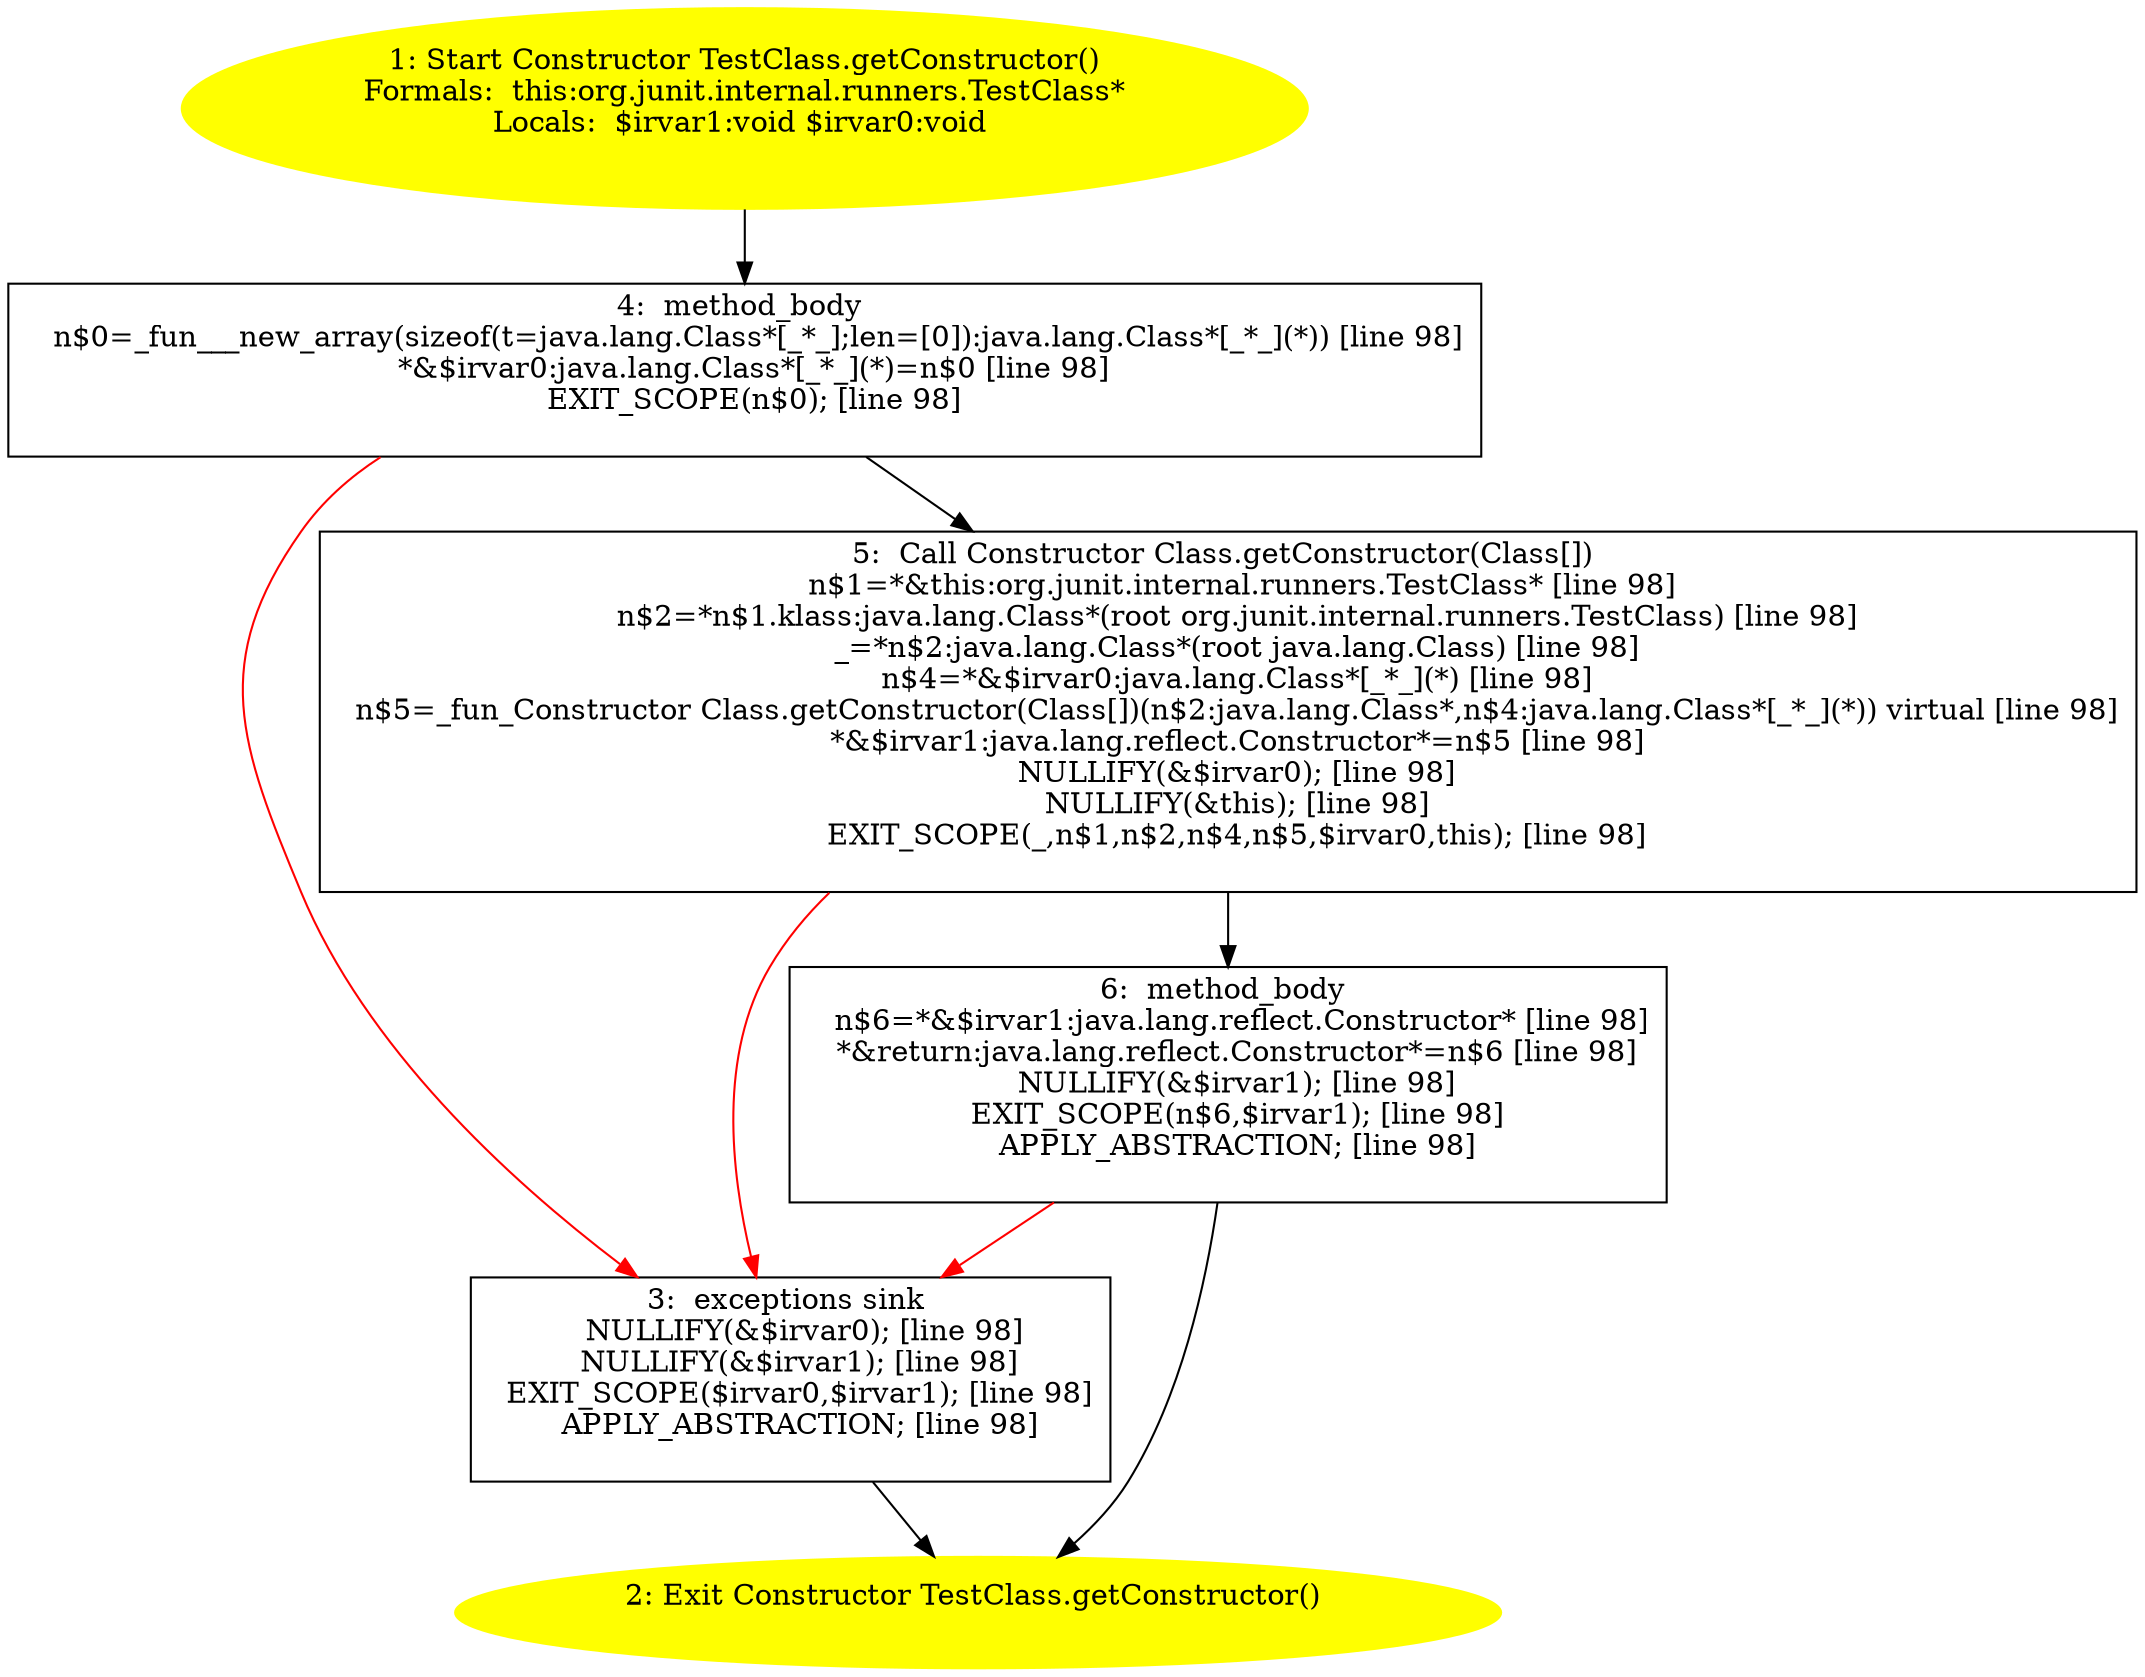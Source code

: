 /* @generated */
digraph cfg {
"org.junit.internal.runners.TestClass.getConstructor():java.lang.reflect.Constructor.8b9895ff88a103b8bd50e18f3adc978d_1" [label="1: Start Constructor TestClass.getConstructor()\nFormals:  this:org.junit.internal.runners.TestClass*\nLocals:  $irvar1:void $irvar0:void \n  " color=yellow style=filled]
	

	 "org.junit.internal.runners.TestClass.getConstructor():java.lang.reflect.Constructor.8b9895ff88a103b8bd50e18f3adc978d_1" -> "org.junit.internal.runners.TestClass.getConstructor():java.lang.reflect.Constructor.8b9895ff88a103b8bd50e18f3adc978d_4" ;
"org.junit.internal.runners.TestClass.getConstructor():java.lang.reflect.Constructor.8b9895ff88a103b8bd50e18f3adc978d_2" [label="2: Exit Constructor TestClass.getConstructor() \n  " color=yellow style=filled]
	

"org.junit.internal.runners.TestClass.getConstructor():java.lang.reflect.Constructor.8b9895ff88a103b8bd50e18f3adc978d_3" [label="3:  exceptions sink \n   NULLIFY(&$irvar0); [line 98]\n  NULLIFY(&$irvar1); [line 98]\n  EXIT_SCOPE($irvar0,$irvar1); [line 98]\n  APPLY_ABSTRACTION; [line 98]\n " shape="box"]
	

	 "org.junit.internal.runners.TestClass.getConstructor():java.lang.reflect.Constructor.8b9895ff88a103b8bd50e18f3adc978d_3" -> "org.junit.internal.runners.TestClass.getConstructor():java.lang.reflect.Constructor.8b9895ff88a103b8bd50e18f3adc978d_2" ;
"org.junit.internal.runners.TestClass.getConstructor():java.lang.reflect.Constructor.8b9895ff88a103b8bd50e18f3adc978d_4" [label="4:  method_body \n   n$0=_fun___new_array(sizeof(t=java.lang.Class*[_*_];len=[0]):java.lang.Class*[_*_](*)) [line 98]\n  *&$irvar0:java.lang.Class*[_*_](*)=n$0 [line 98]\n  EXIT_SCOPE(n$0); [line 98]\n " shape="box"]
	

	 "org.junit.internal.runners.TestClass.getConstructor():java.lang.reflect.Constructor.8b9895ff88a103b8bd50e18f3adc978d_4" -> "org.junit.internal.runners.TestClass.getConstructor():java.lang.reflect.Constructor.8b9895ff88a103b8bd50e18f3adc978d_5" ;
	 "org.junit.internal.runners.TestClass.getConstructor():java.lang.reflect.Constructor.8b9895ff88a103b8bd50e18f3adc978d_4" -> "org.junit.internal.runners.TestClass.getConstructor():java.lang.reflect.Constructor.8b9895ff88a103b8bd50e18f3adc978d_3" [color="red" ];
"org.junit.internal.runners.TestClass.getConstructor():java.lang.reflect.Constructor.8b9895ff88a103b8bd50e18f3adc978d_5" [label="5:  Call Constructor Class.getConstructor(Class[]) \n   n$1=*&this:org.junit.internal.runners.TestClass* [line 98]\n  n$2=*n$1.klass:java.lang.Class*(root org.junit.internal.runners.TestClass) [line 98]\n  _=*n$2:java.lang.Class*(root java.lang.Class) [line 98]\n  n$4=*&$irvar0:java.lang.Class*[_*_](*) [line 98]\n  n$5=_fun_Constructor Class.getConstructor(Class[])(n$2:java.lang.Class*,n$4:java.lang.Class*[_*_](*)) virtual [line 98]\n  *&$irvar1:java.lang.reflect.Constructor*=n$5 [line 98]\n  NULLIFY(&$irvar0); [line 98]\n  NULLIFY(&this); [line 98]\n  EXIT_SCOPE(_,n$1,n$2,n$4,n$5,$irvar0,this); [line 98]\n " shape="box"]
	

	 "org.junit.internal.runners.TestClass.getConstructor():java.lang.reflect.Constructor.8b9895ff88a103b8bd50e18f3adc978d_5" -> "org.junit.internal.runners.TestClass.getConstructor():java.lang.reflect.Constructor.8b9895ff88a103b8bd50e18f3adc978d_6" ;
	 "org.junit.internal.runners.TestClass.getConstructor():java.lang.reflect.Constructor.8b9895ff88a103b8bd50e18f3adc978d_5" -> "org.junit.internal.runners.TestClass.getConstructor():java.lang.reflect.Constructor.8b9895ff88a103b8bd50e18f3adc978d_3" [color="red" ];
"org.junit.internal.runners.TestClass.getConstructor():java.lang.reflect.Constructor.8b9895ff88a103b8bd50e18f3adc978d_6" [label="6:  method_body \n   n$6=*&$irvar1:java.lang.reflect.Constructor* [line 98]\n  *&return:java.lang.reflect.Constructor*=n$6 [line 98]\n  NULLIFY(&$irvar1); [line 98]\n  EXIT_SCOPE(n$6,$irvar1); [line 98]\n  APPLY_ABSTRACTION; [line 98]\n " shape="box"]
	

	 "org.junit.internal.runners.TestClass.getConstructor():java.lang.reflect.Constructor.8b9895ff88a103b8bd50e18f3adc978d_6" -> "org.junit.internal.runners.TestClass.getConstructor():java.lang.reflect.Constructor.8b9895ff88a103b8bd50e18f3adc978d_2" ;
	 "org.junit.internal.runners.TestClass.getConstructor():java.lang.reflect.Constructor.8b9895ff88a103b8bd50e18f3adc978d_6" -> "org.junit.internal.runners.TestClass.getConstructor():java.lang.reflect.Constructor.8b9895ff88a103b8bd50e18f3adc978d_3" [color="red" ];
}
